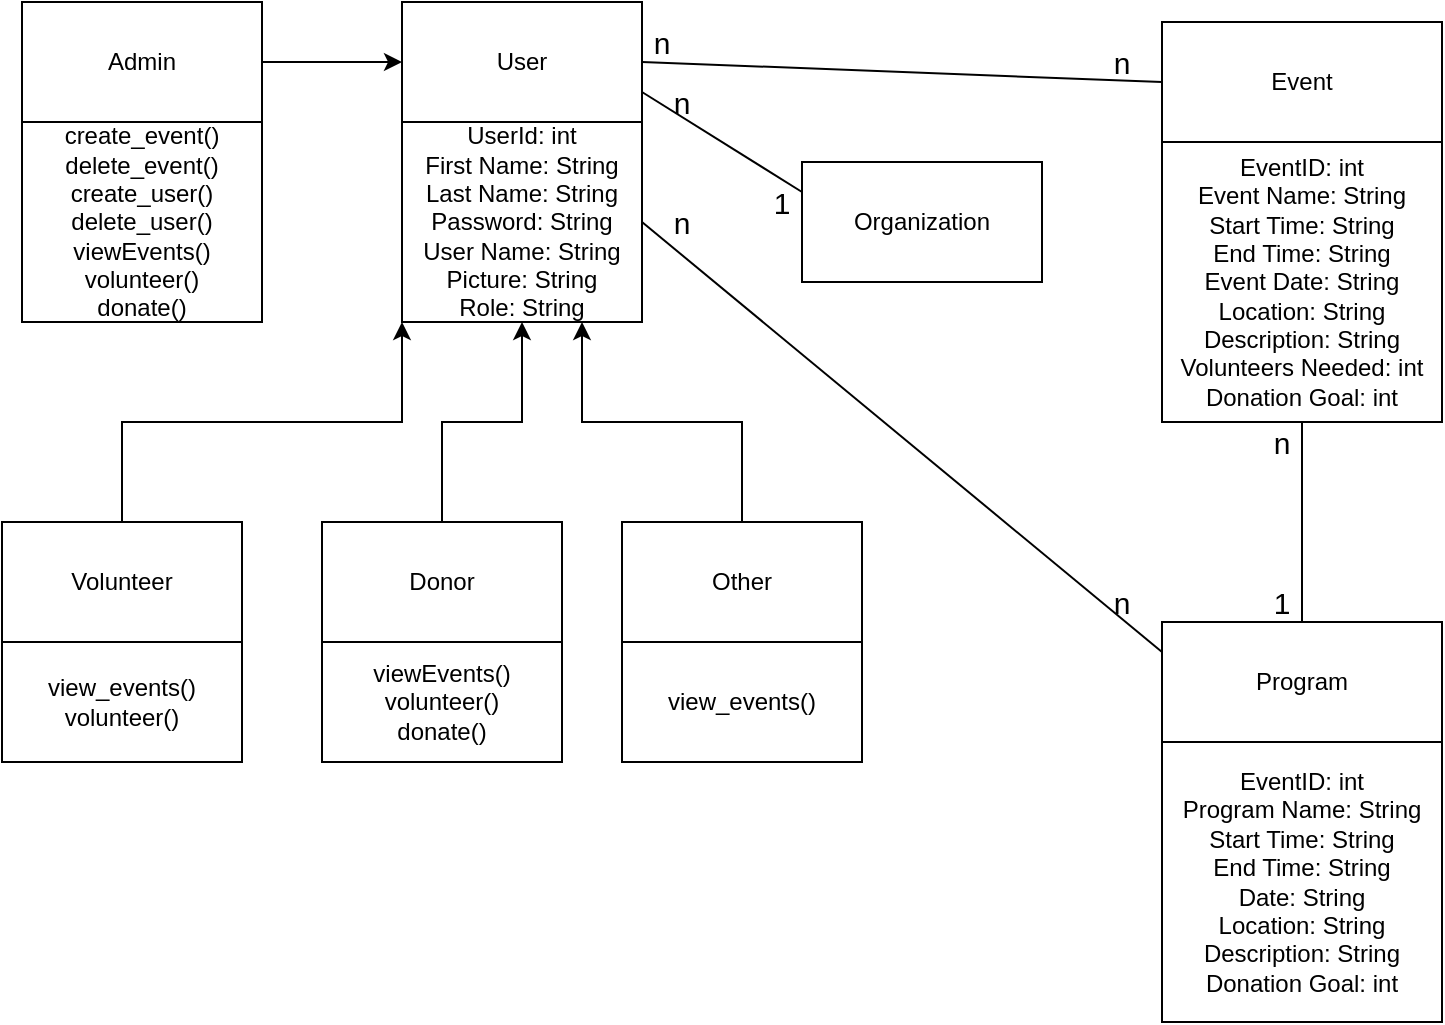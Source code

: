 <mxfile>
    <diagram id="sUT08qioEKnFUg04Lj_r" name="Page-1">
        <mxGraphModel dx="1204" dy="790" grid="1" gridSize="10" guides="1" tooltips="1" connect="1" arrows="1" fold="1" page="1" pageScale="1" pageWidth="850" pageHeight="1100" math="0" shadow="0">
            <root>
                <mxCell id="0"/>
                <mxCell id="1" parent="0"/>
                <mxCell id="2" value="User" style="rounded=0;whiteSpace=wrap;html=1;" vertex="1" parent="1">
                    <mxGeometry x="210" y="40" width="120" height="60" as="geometry"/>
                </mxCell>
                <mxCell id="3" value="UserId: int&lt;br&gt;First Name: String&lt;br&gt;Last Name: String&lt;br&gt;Password: String&lt;br&gt;User Name: String&lt;br&gt;Picture: String&lt;br&gt;Role: String" style="rounded=0;whiteSpace=wrap;html=1;" vertex="1" parent="1">
                    <mxGeometry x="210" y="100" width="120" height="100" as="geometry"/>
                </mxCell>
                <mxCell id="10" style="edgeStyle=orthogonalEdgeStyle;rounded=0;orthogonalLoop=1;jettySize=auto;html=1;exitX=0.5;exitY=0;exitDx=0;exitDy=0;entryX=0;entryY=1;entryDx=0;entryDy=0;" edge="1" parent="1" source="4" target="3">
                    <mxGeometry relative="1" as="geometry"/>
                </mxCell>
                <mxCell id="4" value="Volunteer" style="rounded=0;whiteSpace=wrap;html=1;" vertex="1" parent="1">
                    <mxGeometry x="10" y="300" width="120" height="60" as="geometry"/>
                </mxCell>
                <mxCell id="11" style="edgeStyle=orthogonalEdgeStyle;rounded=0;orthogonalLoop=1;jettySize=auto;html=1;exitX=0.5;exitY=0;exitDx=0;exitDy=0;entryX=0.5;entryY=1;entryDx=0;entryDy=0;" edge="1" parent="1" source="5" target="3">
                    <mxGeometry relative="1" as="geometry">
                        <mxPoint x="140" y="220" as="targetPoint"/>
                    </mxGeometry>
                </mxCell>
                <mxCell id="5" value="Donor" style="rounded=0;whiteSpace=wrap;html=1;" vertex="1" parent="1">
                    <mxGeometry x="170" y="300" width="120" height="60" as="geometry"/>
                </mxCell>
                <mxCell id="12" style="edgeStyle=orthogonalEdgeStyle;rounded=0;orthogonalLoop=1;jettySize=auto;html=1;exitX=0.5;exitY=0;exitDx=0;exitDy=0;entryX=0.75;entryY=1;entryDx=0;entryDy=0;" edge="1" parent="1" source="6" target="3">
                    <mxGeometry relative="1" as="geometry"/>
                </mxCell>
                <mxCell id="6" value="Other" style="rounded=0;whiteSpace=wrap;html=1;" vertex="1" parent="1">
                    <mxGeometry x="320" y="300" width="120" height="60" as="geometry"/>
                </mxCell>
                <mxCell id="7" value="view_events()" style="rounded=0;whiteSpace=wrap;html=1;" vertex="1" parent="1">
                    <mxGeometry x="320" y="360" width="120" height="60" as="geometry"/>
                </mxCell>
                <mxCell id="8" value="viewEvents()&lt;br&gt;volunteer()&lt;br&gt;donate()" style="rounded=0;whiteSpace=wrap;html=1;" vertex="1" parent="1">
                    <mxGeometry x="170" y="360" width="120" height="60" as="geometry"/>
                </mxCell>
                <mxCell id="9" value="view_events()&lt;br&gt;volunteer()" style="rounded=0;whiteSpace=wrap;html=1;" vertex="1" parent="1">
                    <mxGeometry x="10" y="360" width="120" height="60" as="geometry"/>
                </mxCell>
                <mxCell id="15" style="edgeStyle=orthogonalEdgeStyle;rounded=0;orthogonalLoop=1;jettySize=auto;html=1;exitX=1;exitY=0.5;exitDx=0;exitDy=0;entryX=0;entryY=0.5;entryDx=0;entryDy=0;" edge="1" parent="1" source="13" target="2">
                    <mxGeometry relative="1" as="geometry"/>
                </mxCell>
                <mxCell id="13" value="Admin" style="rounded=0;whiteSpace=wrap;html=1;" vertex="1" parent="1">
                    <mxGeometry x="20" y="40" width="120" height="60" as="geometry"/>
                </mxCell>
                <mxCell id="14" value="create_event()&lt;br&gt;delete_event()&lt;br&gt;create_user()&lt;br&gt;delete_user()&lt;br&gt;viewEvents()&lt;br&gt;volunteer()&lt;br&gt;donate()" style="rounded=0;whiteSpace=wrap;html=1;" vertex="1" parent="1">
                    <mxGeometry x="20" y="100" width="120" height="100" as="geometry"/>
                </mxCell>
                <mxCell id="16" value="Event" style="rounded=0;whiteSpace=wrap;html=1;" vertex="1" parent="1">
                    <mxGeometry x="590" y="50" width="140" height="60" as="geometry"/>
                </mxCell>
                <mxCell id="17" value="Program" style="rounded=0;whiteSpace=wrap;html=1;" vertex="1" parent="1">
                    <mxGeometry x="590" y="350" width="140" height="60" as="geometry"/>
                </mxCell>
                <mxCell id="18" value="Organization" style="rounded=0;whiteSpace=wrap;html=1;" vertex="1" parent="1">
                    <mxGeometry x="410" y="120" width="120" height="60" as="geometry"/>
                </mxCell>
                <mxCell id="19" value="EventID: int&lt;br&gt;Event Name: String&lt;br&gt;Start Time: String&lt;br&gt;End Time: String&lt;br&gt;Event Date: String&lt;br&gt;Location: String&lt;br&gt;Description: String&lt;br&gt;Volunteers Needed: int&lt;br&gt;Donation Goal: int" style="rounded=0;whiteSpace=wrap;html=1;" vertex="1" parent="1">
                    <mxGeometry x="590" y="110" width="140" height="140" as="geometry"/>
                </mxCell>
                <mxCell id="20" value="" style="endArrow=none;html=1;exitX=1;exitY=0.5;exitDx=0;exitDy=0;entryX=0;entryY=0.5;entryDx=0;entryDy=0;" edge="1" parent="1" source="2" target="16">
                    <mxGeometry width="50" height="50" relative="1" as="geometry">
                        <mxPoint x="350" y="95" as="sourcePoint"/>
                        <mxPoint x="400" y="45" as="targetPoint"/>
                    </mxGeometry>
                </mxCell>
                <mxCell id="21" value="EventID: int&lt;br&gt;Program Name: String&lt;br&gt;Start Time: String&lt;br&gt;End Time: String&lt;br&gt;Date: String&lt;br&gt;Location: String&lt;br&gt;Description: String&lt;br&gt;Donation Goal: int" style="rounded=0;whiteSpace=wrap;html=1;" vertex="1" parent="1">
                    <mxGeometry x="590" y="410" width="140" height="140" as="geometry"/>
                </mxCell>
                <mxCell id="22" value="" style="endArrow=none;html=1;entryX=0;entryY=0.25;entryDx=0;entryDy=0;exitX=1;exitY=0.5;exitDx=0;exitDy=0;" edge="1" parent="1" source="3" target="17">
                    <mxGeometry width="50" height="50" relative="1" as="geometry">
                        <mxPoint x="400" y="240" as="sourcePoint"/>
                        <mxPoint x="450" y="190" as="targetPoint"/>
                    </mxGeometry>
                </mxCell>
                <mxCell id="23" value="" style="endArrow=none;html=1;entryX=0.5;entryY=1;entryDx=0;entryDy=0;exitX=0.5;exitY=0;exitDx=0;exitDy=0;" edge="1" parent="1" source="17" target="19">
                    <mxGeometry width="50" height="50" relative="1" as="geometry">
                        <mxPoint x="400" y="240" as="sourcePoint"/>
                        <mxPoint x="450" y="190" as="targetPoint"/>
                    </mxGeometry>
                </mxCell>
                <mxCell id="24" value="&lt;font style=&quot;font-size: 15px&quot;&gt;n&lt;/font&gt;" style="text;html=1;strokeColor=none;fillColor=none;align=center;verticalAlign=middle;whiteSpace=wrap;rounded=0;" vertex="1" parent="1">
                    <mxGeometry x="550" y="330" width="40" height="20" as="geometry"/>
                </mxCell>
                <mxCell id="25" value="&lt;span style=&quot;font-size: 15px&quot;&gt;1&lt;/span&gt;" style="text;html=1;strokeColor=none;fillColor=none;align=center;verticalAlign=middle;whiteSpace=wrap;rounded=0;" vertex="1" parent="1">
                    <mxGeometry x="630" y="330" width="40" height="20" as="geometry"/>
                </mxCell>
                <mxCell id="28" value="&lt;font style=&quot;font-size: 15px&quot;&gt;n&lt;/font&gt;" style="text;html=1;strokeColor=none;fillColor=none;align=center;verticalAlign=middle;whiteSpace=wrap;rounded=0;" vertex="1" parent="1">
                    <mxGeometry x="630" y="250" width="40" height="20" as="geometry"/>
                </mxCell>
                <mxCell id="29" value="&lt;font style=&quot;font-size: 15px&quot;&gt;n&lt;/font&gt;" style="text;html=1;strokeColor=none;fillColor=none;align=center;verticalAlign=middle;whiteSpace=wrap;rounded=0;" vertex="1" parent="1">
                    <mxGeometry x="550" y="60" width="40" height="20" as="geometry"/>
                </mxCell>
                <mxCell id="30" value="&lt;font style=&quot;font-size: 15px&quot;&gt;n&lt;/font&gt;" style="text;html=1;strokeColor=none;fillColor=none;align=center;verticalAlign=middle;whiteSpace=wrap;rounded=0;" vertex="1" parent="1">
                    <mxGeometry x="330" y="140" width="40" height="20" as="geometry"/>
                </mxCell>
                <mxCell id="31" value="&lt;font style=&quot;font-size: 15px&quot;&gt;n&lt;/font&gt;" style="text;html=1;strokeColor=none;fillColor=none;align=center;verticalAlign=middle;whiteSpace=wrap;rounded=0;" vertex="1" parent="1">
                    <mxGeometry x="320" y="50" width="40" height="20" as="geometry"/>
                </mxCell>
                <mxCell id="34" value="" style="endArrow=none;html=1;exitX=1;exitY=0.75;exitDx=0;exitDy=0;entryX=0;entryY=0.25;entryDx=0;entryDy=0;" edge="1" parent="1" source="2" target="18">
                    <mxGeometry width="50" height="50" relative="1" as="geometry">
                        <mxPoint x="340" y="120" as="sourcePoint"/>
                        <mxPoint x="390" y="70" as="targetPoint"/>
                    </mxGeometry>
                </mxCell>
                <mxCell id="35" value="&lt;font style=&quot;font-size: 15px&quot;&gt;n&lt;/font&gt;" style="text;html=1;strokeColor=none;fillColor=none;align=center;verticalAlign=middle;whiteSpace=wrap;rounded=0;" vertex="1" parent="1">
                    <mxGeometry x="330" y="80" width="40" height="20" as="geometry"/>
                </mxCell>
                <mxCell id="36" value="&lt;span style=&quot;font-size: 15px&quot;&gt;1&lt;/span&gt;" style="text;html=1;strokeColor=none;fillColor=none;align=center;verticalAlign=middle;whiteSpace=wrap;rounded=0;" vertex="1" parent="1">
                    <mxGeometry x="380" y="130" width="40" height="20" as="geometry"/>
                </mxCell>
            </root>
        </mxGraphModel>
    </diagram>
</mxfile>